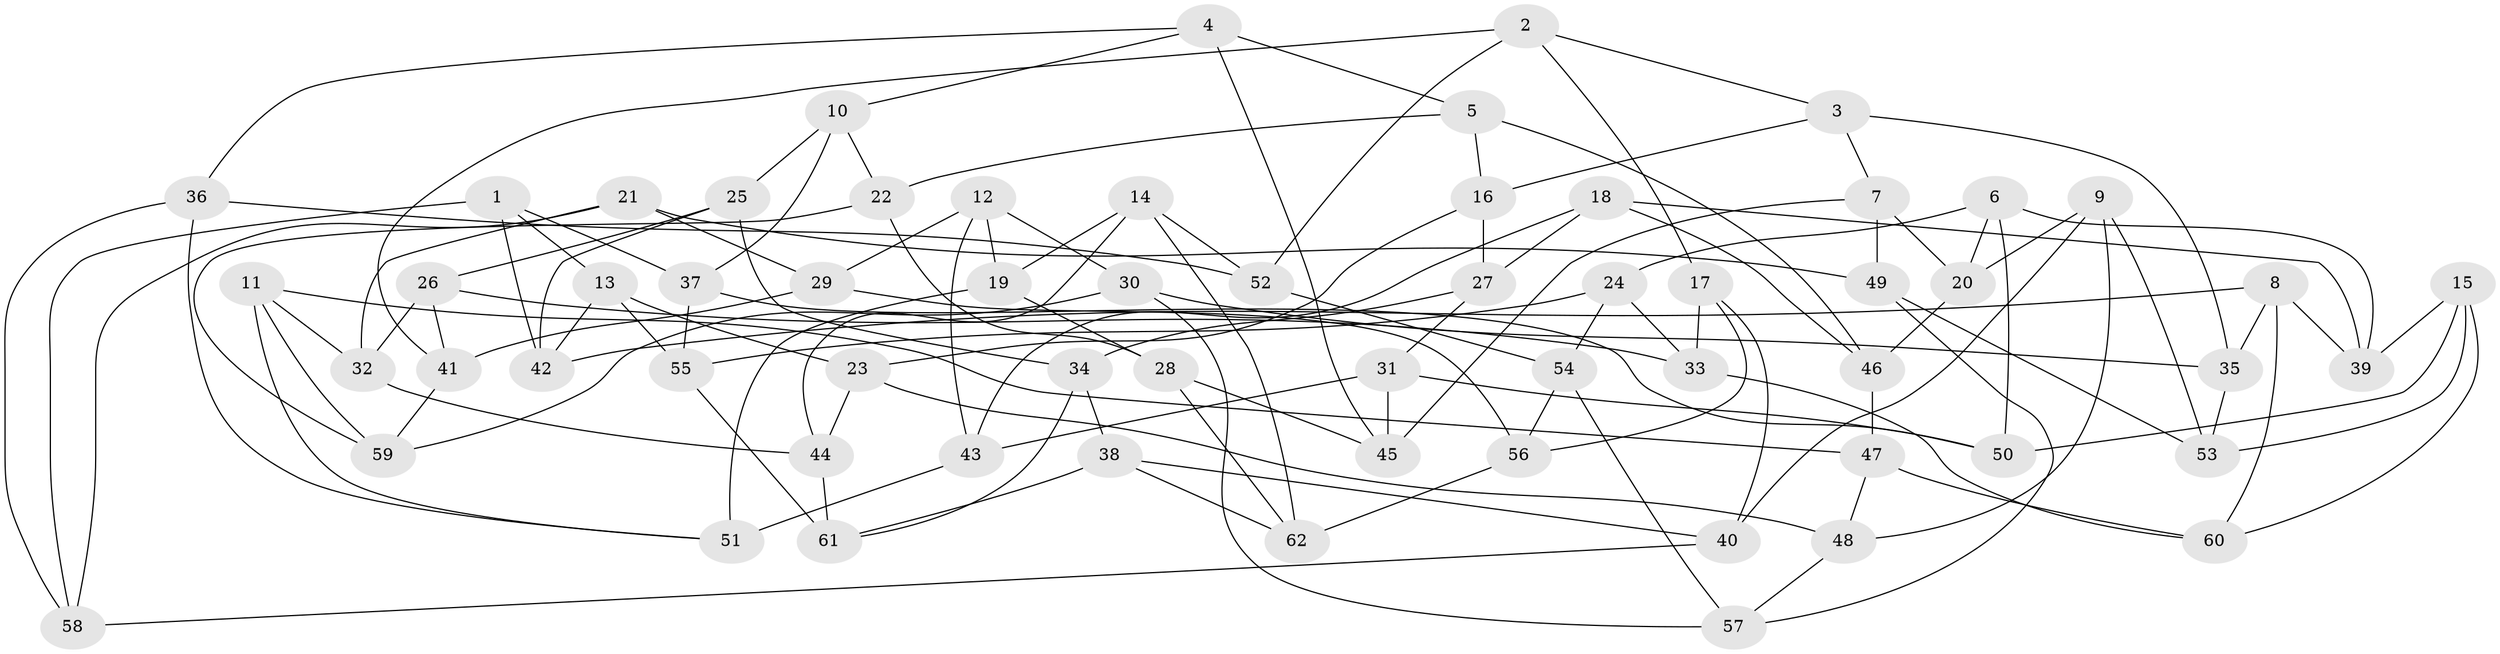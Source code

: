 // coarse degree distribution, {3: 0.06451612903225806, 4: 0.6451612903225806, 9: 0.03225806451612903, 12: 0.03225806451612903, 5: 0.12903225806451613, 8: 0.03225806451612903, 7: 0.03225806451612903, 6: 0.03225806451612903}
// Generated by graph-tools (version 1.1) at 2025/03/03/04/25 22:03:41]
// undirected, 62 vertices, 124 edges
graph export_dot {
graph [start="1"]
  node [color=gray90,style=filled];
  1;
  2;
  3;
  4;
  5;
  6;
  7;
  8;
  9;
  10;
  11;
  12;
  13;
  14;
  15;
  16;
  17;
  18;
  19;
  20;
  21;
  22;
  23;
  24;
  25;
  26;
  27;
  28;
  29;
  30;
  31;
  32;
  33;
  34;
  35;
  36;
  37;
  38;
  39;
  40;
  41;
  42;
  43;
  44;
  45;
  46;
  47;
  48;
  49;
  50;
  51;
  52;
  53;
  54;
  55;
  56;
  57;
  58;
  59;
  60;
  61;
  62;
  1 -- 42;
  1 -- 37;
  1 -- 58;
  1 -- 13;
  2 -- 52;
  2 -- 41;
  2 -- 17;
  2 -- 3;
  3 -- 35;
  3 -- 16;
  3 -- 7;
  4 -- 5;
  4 -- 36;
  4 -- 10;
  4 -- 45;
  5 -- 22;
  5 -- 16;
  5 -- 46;
  6 -- 24;
  6 -- 20;
  6 -- 39;
  6 -- 50;
  7 -- 20;
  7 -- 49;
  7 -- 45;
  8 -- 42;
  8 -- 39;
  8 -- 60;
  8 -- 35;
  9 -- 53;
  9 -- 40;
  9 -- 48;
  9 -- 20;
  10 -- 25;
  10 -- 22;
  10 -- 37;
  11 -- 51;
  11 -- 32;
  11 -- 59;
  11 -- 47;
  12 -- 19;
  12 -- 29;
  12 -- 43;
  12 -- 30;
  13 -- 23;
  13 -- 42;
  13 -- 55;
  14 -- 44;
  14 -- 52;
  14 -- 19;
  14 -- 62;
  15 -- 39;
  15 -- 53;
  15 -- 50;
  15 -- 60;
  16 -- 23;
  16 -- 27;
  17 -- 33;
  17 -- 56;
  17 -- 40;
  18 -- 39;
  18 -- 27;
  18 -- 46;
  18 -- 43;
  19 -- 28;
  19 -- 51;
  20 -- 46;
  21 -- 49;
  21 -- 58;
  21 -- 32;
  21 -- 29;
  22 -- 28;
  22 -- 59;
  23 -- 44;
  23 -- 48;
  24 -- 55;
  24 -- 33;
  24 -- 54;
  25 -- 42;
  25 -- 34;
  25 -- 26;
  26 -- 33;
  26 -- 41;
  26 -- 32;
  27 -- 34;
  27 -- 31;
  28 -- 45;
  28 -- 62;
  29 -- 41;
  29 -- 56;
  30 -- 59;
  30 -- 35;
  30 -- 57;
  31 -- 43;
  31 -- 45;
  31 -- 50;
  32 -- 44;
  33 -- 60;
  34 -- 61;
  34 -- 38;
  35 -- 53;
  36 -- 51;
  36 -- 58;
  36 -- 52;
  37 -- 55;
  37 -- 50;
  38 -- 61;
  38 -- 62;
  38 -- 40;
  40 -- 58;
  41 -- 59;
  43 -- 51;
  44 -- 61;
  46 -- 47;
  47 -- 60;
  47 -- 48;
  48 -- 57;
  49 -- 57;
  49 -- 53;
  52 -- 54;
  54 -- 57;
  54 -- 56;
  55 -- 61;
  56 -- 62;
}
